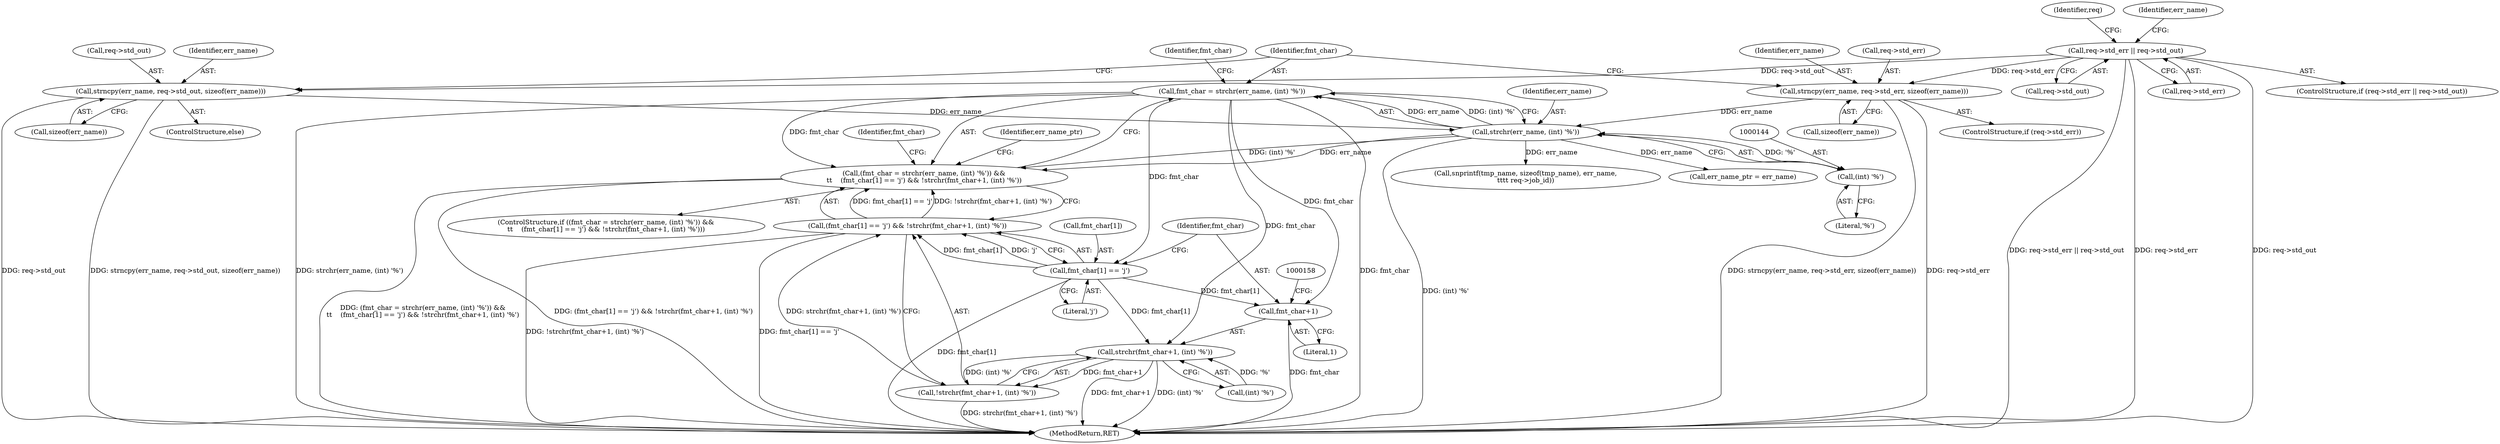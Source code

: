 digraph "0_slurm_92362a92fffe60187df61f99ab11c249d44120ee@API" {
"1000139" [label="(Call,fmt_char = strchr(err_name, (int) '%'))"];
"1000141" [label="(Call,strchr(err_name, (int) '%'))"];
"1000122" [label="(Call,strncpy(err_name, req->std_err, sizeof(err_name)))"];
"1000110" [label="(Call,req->std_err || req->std_out)"];
"1000130" [label="(Call,strncpy(err_name, req->std_out, sizeof(err_name)))"];
"1000143" [label="(Call,(int) '%')"];
"1000138" [label="(Call,(fmt_char = strchr(err_name, (int) '%')) &&\n\t\t    (fmt_char[1] == 'j') && !strchr(fmt_char+1, (int) '%'))"];
"1000147" [label="(Call,fmt_char[1] == 'j')"];
"1000146" [label="(Call,(fmt_char[1] == 'j') && !strchr(fmt_char+1, (int) '%'))"];
"1000153" [label="(Call,strchr(fmt_char+1, (int) '%'))"];
"1000152" [label="(Call,!strchr(fmt_char+1, (int) '%'))"];
"1000154" [label="(Call,fmt_char+1)"];
"1000154" [label="(Call,fmt_char+1)"];
"1000135" [label="(Call,sizeof(err_name))"];
"1000142" [label="(Identifier,err_name)"];
"1000148" [label="(Call,fmt_char[1])"];
"1000138" [label="(Call,(fmt_char = strchr(err_name, (int) '%')) &&\n\t\t    (fmt_char[1] == 'j') && !strchr(fmt_char+1, (int) '%'))"];
"1000190" [label="(Call,err_name_ptr = err_name)"];
"1000280" [label="(MethodReturn,RET)"];
"1000110" [label="(Call,req->std_err || req->std_out)"];
"1000149" [label="(Identifier,fmt_char)"];
"1000109" [label="(ControlStructure,if (req->std_err || req->std_out))"];
"1000155" [label="(Identifier,fmt_char)"];
"1000122" [label="(Call,strncpy(err_name, req->std_err, sizeof(err_name)))"];
"1000139" [label="(Call,fmt_char = strchr(err_name, (int) '%'))"];
"1000120" [label="(Identifier,req)"];
"1000152" [label="(Call,!strchr(fmt_char+1, (int) '%'))"];
"1000140" [label="(Identifier,fmt_char)"];
"1000145" [label="(Literal,'%')"];
"1000151" [label="(Literal,'j')"];
"1000131" [label="(Identifier,err_name)"];
"1000153" [label="(Call,strchr(fmt_char+1, (int) '%'))"];
"1000143" [label="(Call,(int) '%')"];
"1000137" [label="(ControlStructure,if ((fmt_char = strchr(err_name, (int) '%')) &&\n\t\t    (fmt_char[1] == 'j') && !strchr(fmt_char+1, (int) '%')))"];
"1000164" [label="(Identifier,fmt_char)"];
"1000127" [label="(Call,sizeof(err_name))"];
"1000118" [label="(ControlStructure,if (req->std_err))"];
"1000132" [label="(Call,req->std_out)"];
"1000146" [label="(Call,(fmt_char[1] == 'j') && !strchr(fmt_char+1, (int) '%'))"];
"1000141" [label="(Call,strchr(err_name, (int) '%'))"];
"1000156" [label="(Literal,1)"];
"1000114" [label="(Call,req->std_out)"];
"1000123" [label="(Identifier,err_name)"];
"1000191" [label="(Identifier,err_name_ptr)"];
"1000130" [label="(Call,strncpy(err_name, req->std_out, sizeof(err_name)))"];
"1000147" [label="(Call,fmt_char[1] == 'j')"];
"1000124" [label="(Call,req->std_err)"];
"1000167" [label="(Call,snprintf(tmp_name, sizeof(tmp_name), err_name,\n\t\t\t\t req->job_id))"];
"1000183" [label="(Identifier,err_name)"];
"1000129" [label="(ControlStructure,else)"];
"1000157" [label="(Call,(int) '%')"];
"1000111" [label="(Call,req->std_err)"];
"1000139" -> "1000138"  [label="AST: "];
"1000139" -> "1000141"  [label="CFG: "];
"1000140" -> "1000139"  [label="AST: "];
"1000141" -> "1000139"  [label="AST: "];
"1000149" -> "1000139"  [label="CFG: "];
"1000138" -> "1000139"  [label="CFG: "];
"1000139" -> "1000280"  [label="DDG: strchr(err_name, (int) '%')"];
"1000139" -> "1000280"  [label="DDG: fmt_char"];
"1000139" -> "1000138"  [label="DDG: fmt_char"];
"1000141" -> "1000139"  [label="DDG: err_name"];
"1000141" -> "1000139"  [label="DDG: (int) '%'"];
"1000139" -> "1000147"  [label="DDG: fmt_char"];
"1000139" -> "1000153"  [label="DDG: fmt_char"];
"1000139" -> "1000154"  [label="DDG: fmt_char"];
"1000141" -> "1000143"  [label="CFG: "];
"1000142" -> "1000141"  [label="AST: "];
"1000143" -> "1000141"  [label="AST: "];
"1000141" -> "1000280"  [label="DDG: (int) '%'"];
"1000141" -> "1000138"  [label="DDG: err_name"];
"1000141" -> "1000138"  [label="DDG: (int) '%'"];
"1000122" -> "1000141"  [label="DDG: err_name"];
"1000130" -> "1000141"  [label="DDG: err_name"];
"1000143" -> "1000141"  [label="DDG: '%'"];
"1000141" -> "1000167"  [label="DDG: err_name"];
"1000141" -> "1000190"  [label="DDG: err_name"];
"1000122" -> "1000118"  [label="AST: "];
"1000122" -> "1000127"  [label="CFG: "];
"1000123" -> "1000122"  [label="AST: "];
"1000124" -> "1000122"  [label="AST: "];
"1000127" -> "1000122"  [label="AST: "];
"1000140" -> "1000122"  [label="CFG: "];
"1000122" -> "1000280"  [label="DDG: strncpy(err_name, req->std_err, sizeof(err_name))"];
"1000122" -> "1000280"  [label="DDG: req->std_err"];
"1000110" -> "1000122"  [label="DDG: req->std_err"];
"1000110" -> "1000109"  [label="AST: "];
"1000110" -> "1000111"  [label="CFG: "];
"1000110" -> "1000114"  [label="CFG: "];
"1000111" -> "1000110"  [label="AST: "];
"1000114" -> "1000110"  [label="AST: "];
"1000120" -> "1000110"  [label="CFG: "];
"1000183" -> "1000110"  [label="CFG: "];
"1000110" -> "1000280"  [label="DDG: req->std_out"];
"1000110" -> "1000280"  [label="DDG: req->std_err || req->std_out"];
"1000110" -> "1000280"  [label="DDG: req->std_err"];
"1000110" -> "1000130"  [label="DDG: req->std_out"];
"1000130" -> "1000129"  [label="AST: "];
"1000130" -> "1000135"  [label="CFG: "];
"1000131" -> "1000130"  [label="AST: "];
"1000132" -> "1000130"  [label="AST: "];
"1000135" -> "1000130"  [label="AST: "];
"1000140" -> "1000130"  [label="CFG: "];
"1000130" -> "1000280"  [label="DDG: strncpy(err_name, req->std_out, sizeof(err_name))"];
"1000130" -> "1000280"  [label="DDG: req->std_out"];
"1000143" -> "1000145"  [label="CFG: "];
"1000144" -> "1000143"  [label="AST: "];
"1000145" -> "1000143"  [label="AST: "];
"1000138" -> "1000137"  [label="AST: "];
"1000138" -> "1000146"  [label="CFG: "];
"1000146" -> "1000138"  [label="AST: "];
"1000164" -> "1000138"  [label="CFG: "];
"1000191" -> "1000138"  [label="CFG: "];
"1000138" -> "1000280"  [label="DDG: (fmt_char = strchr(err_name, (int) '%')) &&\n\t\t    (fmt_char[1] == 'j') && !strchr(fmt_char+1, (int) '%')"];
"1000138" -> "1000280"  [label="DDG: (fmt_char[1] == 'j') && !strchr(fmt_char+1, (int) '%')"];
"1000146" -> "1000138"  [label="DDG: fmt_char[1] == 'j'"];
"1000146" -> "1000138"  [label="DDG: !strchr(fmt_char+1, (int) '%')"];
"1000147" -> "1000146"  [label="AST: "];
"1000147" -> "1000151"  [label="CFG: "];
"1000148" -> "1000147"  [label="AST: "];
"1000151" -> "1000147"  [label="AST: "];
"1000155" -> "1000147"  [label="CFG: "];
"1000146" -> "1000147"  [label="CFG: "];
"1000147" -> "1000280"  [label="DDG: fmt_char[1]"];
"1000147" -> "1000146"  [label="DDG: fmt_char[1]"];
"1000147" -> "1000146"  [label="DDG: 'j'"];
"1000147" -> "1000153"  [label="DDG: fmt_char[1]"];
"1000147" -> "1000154"  [label="DDG: fmt_char[1]"];
"1000146" -> "1000152"  [label="CFG: "];
"1000152" -> "1000146"  [label="AST: "];
"1000146" -> "1000280"  [label="DDG: !strchr(fmt_char+1, (int) '%')"];
"1000146" -> "1000280"  [label="DDG: fmt_char[1] == 'j'"];
"1000152" -> "1000146"  [label="DDG: strchr(fmt_char+1, (int) '%')"];
"1000153" -> "1000152"  [label="AST: "];
"1000153" -> "1000157"  [label="CFG: "];
"1000154" -> "1000153"  [label="AST: "];
"1000157" -> "1000153"  [label="AST: "];
"1000152" -> "1000153"  [label="CFG: "];
"1000153" -> "1000280"  [label="DDG: fmt_char+1"];
"1000153" -> "1000280"  [label="DDG: (int) '%'"];
"1000153" -> "1000152"  [label="DDG: fmt_char+1"];
"1000153" -> "1000152"  [label="DDG: (int) '%'"];
"1000157" -> "1000153"  [label="DDG: '%'"];
"1000152" -> "1000280"  [label="DDG: strchr(fmt_char+1, (int) '%')"];
"1000154" -> "1000156"  [label="CFG: "];
"1000155" -> "1000154"  [label="AST: "];
"1000156" -> "1000154"  [label="AST: "];
"1000158" -> "1000154"  [label="CFG: "];
"1000154" -> "1000280"  [label="DDG: fmt_char"];
}
